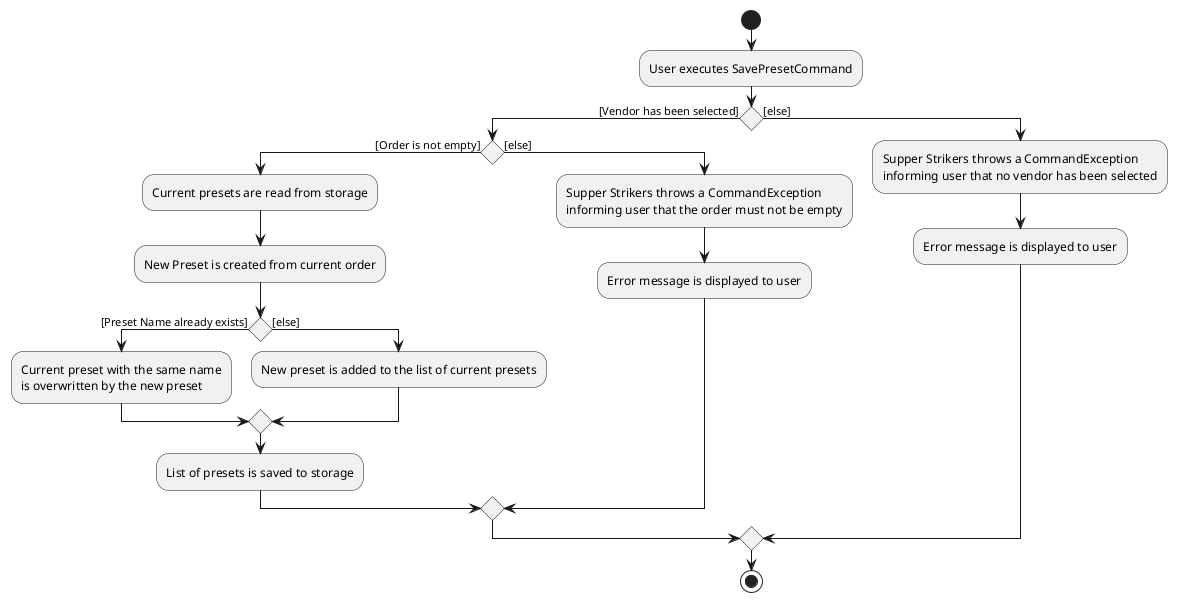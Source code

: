 @startuml
start
:User executes SavePresetCommand;

'Since the beta syntax does not support placing the condition outside the
'diamond we place it as the true branch instead.

if () then ([Vendor has been selected])

if () then([Order is not empty])
:Current presets are read from storage;
:New Preset is created from current order;
if () then([Preset Name already exists])
:Current preset with the same name
is overwritten by the new preset;
else ([else])
:New preset is added to the list of current presets;
endif
:List of presets is saved to storage;
else ([else])
:Supper Strikers throws a CommandException
informing user that the order must not be empty;
:Error message is displayed to user;
endif

else ([else])
:Supper Strikers throws a CommandException
informing user that no vendor has been selected;
:Error message is displayed to user;
endif
stop
@enduml
